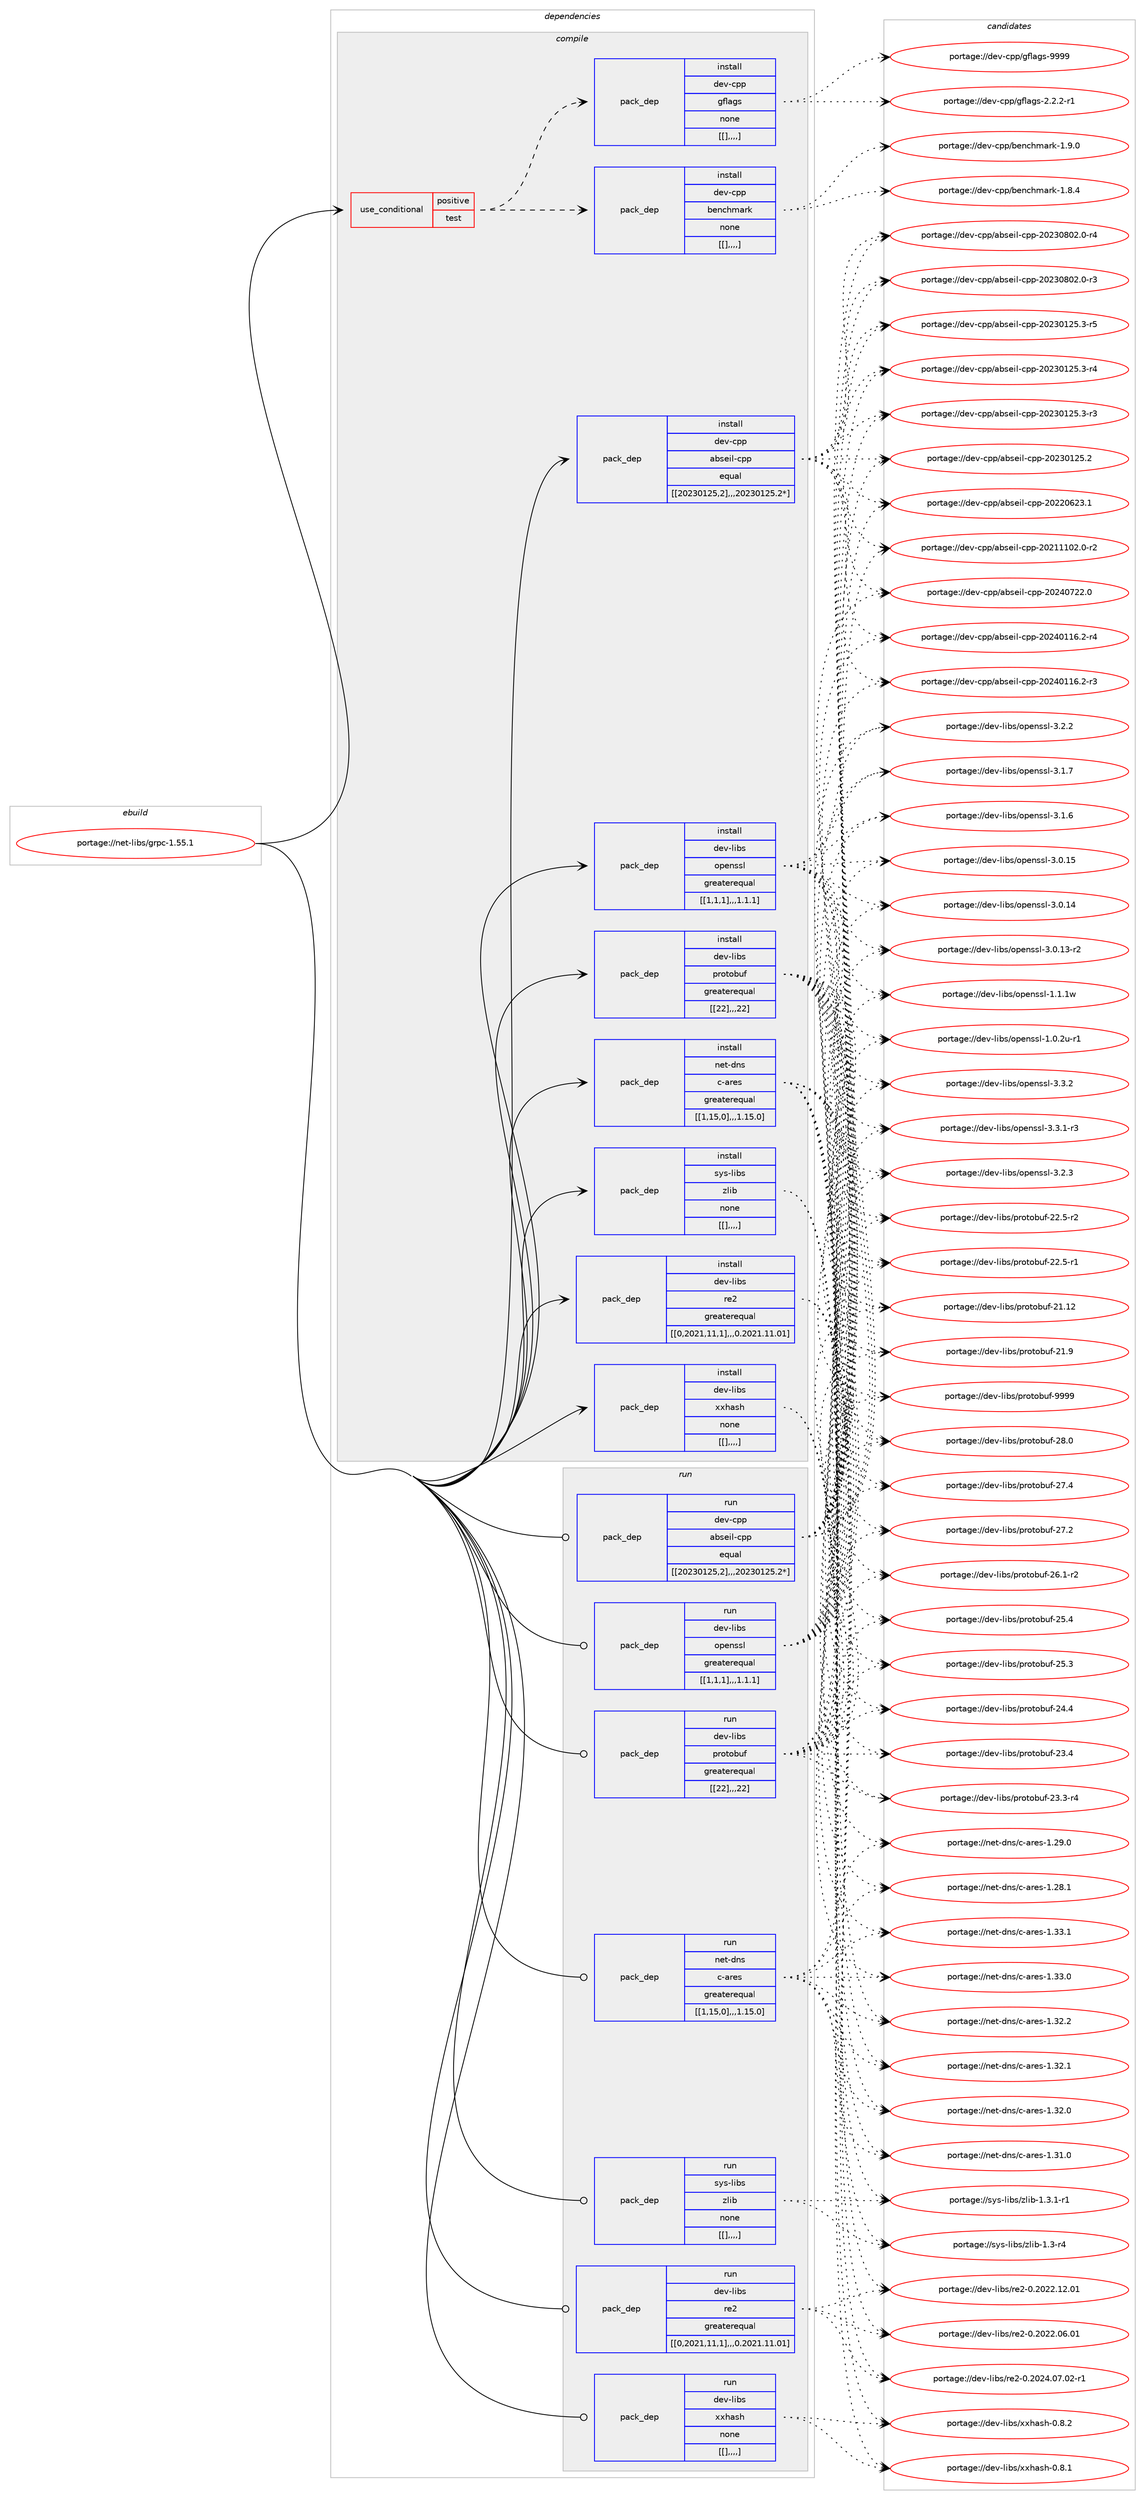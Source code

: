 digraph prolog {

# *************
# Graph options
# *************

newrank=true;
concentrate=true;
compound=true;
graph [rankdir=LR,fontname=Helvetica,fontsize=10,ranksep=1.5];#, ranksep=2.5, nodesep=0.2];
edge  [arrowhead=vee];
node  [fontname=Helvetica,fontsize=10];

# **********
# The ebuild
# **********

subgraph cluster_leftcol {
color=gray;
label=<<i>ebuild</i>>;
id [label="portage://net-libs/grpc-1.55.1", color=red, width=4, href="../net-libs/grpc-1.55.1.svg"];
}

# ****************
# The dependencies
# ****************

subgraph cluster_midcol {
color=gray;
label=<<i>dependencies</i>>;
subgraph cluster_compile {
fillcolor="#eeeeee";
style=filled;
label=<<i>compile</i>>;
subgraph cond97845 {
dependency370669 [label=<<TABLE BORDER="0" CELLBORDER="1" CELLSPACING="0" CELLPADDING="4"><TR><TD ROWSPAN="3" CELLPADDING="10">use_conditional</TD></TR><TR><TD>positive</TD></TR><TR><TD>test</TD></TR></TABLE>>, shape=none, color=red];
subgraph pack270132 {
dependency370670 [label=<<TABLE BORDER="0" CELLBORDER="1" CELLSPACING="0" CELLPADDING="4" WIDTH="220"><TR><TD ROWSPAN="6" CELLPADDING="30">pack_dep</TD></TR><TR><TD WIDTH="110">install</TD></TR><TR><TD>dev-cpp</TD></TR><TR><TD>benchmark</TD></TR><TR><TD>none</TD></TR><TR><TD>[[],,,,]</TD></TR></TABLE>>, shape=none, color=blue];
}
dependency370669:e -> dependency370670:w [weight=20,style="dashed",arrowhead="vee"];
subgraph pack270133 {
dependency370671 [label=<<TABLE BORDER="0" CELLBORDER="1" CELLSPACING="0" CELLPADDING="4" WIDTH="220"><TR><TD ROWSPAN="6" CELLPADDING="30">pack_dep</TD></TR><TR><TD WIDTH="110">install</TD></TR><TR><TD>dev-cpp</TD></TR><TR><TD>gflags</TD></TR><TR><TD>none</TD></TR><TR><TD>[[],,,,]</TD></TR></TABLE>>, shape=none, color=blue];
}
dependency370669:e -> dependency370671:w [weight=20,style="dashed",arrowhead="vee"];
}
id:e -> dependency370669:w [weight=20,style="solid",arrowhead="vee"];
subgraph pack270134 {
dependency370672 [label=<<TABLE BORDER="0" CELLBORDER="1" CELLSPACING="0" CELLPADDING="4" WIDTH="220"><TR><TD ROWSPAN="6" CELLPADDING="30">pack_dep</TD></TR><TR><TD WIDTH="110">install</TD></TR><TR><TD>dev-cpp</TD></TR><TR><TD>abseil-cpp</TD></TR><TR><TD>equal</TD></TR><TR><TD>[[20230125,2],,,20230125.2*]</TD></TR></TABLE>>, shape=none, color=blue];
}
id:e -> dependency370672:w [weight=20,style="solid",arrowhead="vee"];
subgraph pack270135 {
dependency370673 [label=<<TABLE BORDER="0" CELLBORDER="1" CELLSPACING="0" CELLPADDING="4" WIDTH="220"><TR><TD ROWSPAN="6" CELLPADDING="30">pack_dep</TD></TR><TR><TD WIDTH="110">install</TD></TR><TR><TD>dev-libs</TD></TR><TR><TD>openssl</TD></TR><TR><TD>greaterequal</TD></TR><TR><TD>[[1,1,1],,,1.1.1]</TD></TR></TABLE>>, shape=none, color=blue];
}
id:e -> dependency370673:w [weight=20,style="solid",arrowhead="vee"];
subgraph pack270136 {
dependency370674 [label=<<TABLE BORDER="0" CELLBORDER="1" CELLSPACING="0" CELLPADDING="4" WIDTH="220"><TR><TD ROWSPAN="6" CELLPADDING="30">pack_dep</TD></TR><TR><TD WIDTH="110">install</TD></TR><TR><TD>dev-libs</TD></TR><TR><TD>protobuf</TD></TR><TR><TD>greaterequal</TD></TR><TR><TD>[[22],,,22]</TD></TR></TABLE>>, shape=none, color=blue];
}
id:e -> dependency370674:w [weight=20,style="solid",arrowhead="vee"];
subgraph pack270137 {
dependency370675 [label=<<TABLE BORDER="0" CELLBORDER="1" CELLSPACING="0" CELLPADDING="4" WIDTH="220"><TR><TD ROWSPAN="6" CELLPADDING="30">pack_dep</TD></TR><TR><TD WIDTH="110">install</TD></TR><TR><TD>dev-libs</TD></TR><TR><TD>re2</TD></TR><TR><TD>greaterequal</TD></TR><TR><TD>[[0,2021,11,1],,,0.2021.11.01]</TD></TR></TABLE>>, shape=none, color=blue];
}
id:e -> dependency370675:w [weight=20,style="solid",arrowhead="vee"];
subgraph pack270138 {
dependency370676 [label=<<TABLE BORDER="0" CELLBORDER="1" CELLSPACING="0" CELLPADDING="4" WIDTH="220"><TR><TD ROWSPAN="6" CELLPADDING="30">pack_dep</TD></TR><TR><TD WIDTH="110">install</TD></TR><TR><TD>dev-libs</TD></TR><TR><TD>xxhash</TD></TR><TR><TD>none</TD></TR><TR><TD>[[],,,,]</TD></TR></TABLE>>, shape=none, color=blue];
}
id:e -> dependency370676:w [weight=20,style="solid",arrowhead="vee"];
subgraph pack270139 {
dependency370677 [label=<<TABLE BORDER="0" CELLBORDER="1" CELLSPACING="0" CELLPADDING="4" WIDTH="220"><TR><TD ROWSPAN="6" CELLPADDING="30">pack_dep</TD></TR><TR><TD WIDTH="110">install</TD></TR><TR><TD>net-dns</TD></TR><TR><TD>c-ares</TD></TR><TR><TD>greaterequal</TD></TR><TR><TD>[[1,15,0],,,1.15.0]</TD></TR></TABLE>>, shape=none, color=blue];
}
id:e -> dependency370677:w [weight=20,style="solid",arrowhead="vee"];
subgraph pack270140 {
dependency370678 [label=<<TABLE BORDER="0" CELLBORDER="1" CELLSPACING="0" CELLPADDING="4" WIDTH="220"><TR><TD ROWSPAN="6" CELLPADDING="30">pack_dep</TD></TR><TR><TD WIDTH="110">install</TD></TR><TR><TD>sys-libs</TD></TR><TR><TD>zlib</TD></TR><TR><TD>none</TD></TR><TR><TD>[[],,,,]</TD></TR></TABLE>>, shape=none, color=blue];
}
id:e -> dependency370678:w [weight=20,style="solid",arrowhead="vee"];
}
subgraph cluster_compileandrun {
fillcolor="#eeeeee";
style=filled;
label=<<i>compile and run</i>>;
}
subgraph cluster_run {
fillcolor="#eeeeee";
style=filled;
label=<<i>run</i>>;
subgraph pack270141 {
dependency370679 [label=<<TABLE BORDER="0" CELLBORDER="1" CELLSPACING="0" CELLPADDING="4" WIDTH="220"><TR><TD ROWSPAN="6" CELLPADDING="30">pack_dep</TD></TR><TR><TD WIDTH="110">run</TD></TR><TR><TD>dev-cpp</TD></TR><TR><TD>abseil-cpp</TD></TR><TR><TD>equal</TD></TR><TR><TD>[[20230125,2],,,20230125.2*]</TD></TR></TABLE>>, shape=none, color=blue];
}
id:e -> dependency370679:w [weight=20,style="solid",arrowhead="odot"];
subgraph pack270142 {
dependency370680 [label=<<TABLE BORDER="0" CELLBORDER="1" CELLSPACING="0" CELLPADDING="4" WIDTH="220"><TR><TD ROWSPAN="6" CELLPADDING="30">pack_dep</TD></TR><TR><TD WIDTH="110">run</TD></TR><TR><TD>dev-libs</TD></TR><TR><TD>openssl</TD></TR><TR><TD>greaterequal</TD></TR><TR><TD>[[1,1,1],,,1.1.1]</TD></TR></TABLE>>, shape=none, color=blue];
}
id:e -> dependency370680:w [weight=20,style="solid",arrowhead="odot"];
subgraph pack270143 {
dependency370681 [label=<<TABLE BORDER="0" CELLBORDER="1" CELLSPACING="0" CELLPADDING="4" WIDTH="220"><TR><TD ROWSPAN="6" CELLPADDING="30">pack_dep</TD></TR><TR><TD WIDTH="110">run</TD></TR><TR><TD>dev-libs</TD></TR><TR><TD>protobuf</TD></TR><TR><TD>greaterequal</TD></TR><TR><TD>[[22],,,22]</TD></TR></TABLE>>, shape=none, color=blue];
}
id:e -> dependency370681:w [weight=20,style="solid",arrowhead="odot"];
subgraph pack270144 {
dependency370682 [label=<<TABLE BORDER="0" CELLBORDER="1" CELLSPACING="0" CELLPADDING="4" WIDTH="220"><TR><TD ROWSPAN="6" CELLPADDING="30">pack_dep</TD></TR><TR><TD WIDTH="110">run</TD></TR><TR><TD>dev-libs</TD></TR><TR><TD>re2</TD></TR><TR><TD>greaterequal</TD></TR><TR><TD>[[0,2021,11,1],,,0.2021.11.01]</TD></TR></TABLE>>, shape=none, color=blue];
}
id:e -> dependency370682:w [weight=20,style="solid",arrowhead="odot"];
subgraph pack270145 {
dependency370683 [label=<<TABLE BORDER="0" CELLBORDER="1" CELLSPACING="0" CELLPADDING="4" WIDTH="220"><TR><TD ROWSPAN="6" CELLPADDING="30">pack_dep</TD></TR><TR><TD WIDTH="110">run</TD></TR><TR><TD>dev-libs</TD></TR><TR><TD>xxhash</TD></TR><TR><TD>none</TD></TR><TR><TD>[[],,,,]</TD></TR></TABLE>>, shape=none, color=blue];
}
id:e -> dependency370683:w [weight=20,style="solid",arrowhead="odot"];
subgraph pack270146 {
dependency370684 [label=<<TABLE BORDER="0" CELLBORDER="1" CELLSPACING="0" CELLPADDING="4" WIDTH="220"><TR><TD ROWSPAN="6" CELLPADDING="30">pack_dep</TD></TR><TR><TD WIDTH="110">run</TD></TR><TR><TD>net-dns</TD></TR><TR><TD>c-ares</TD></TR><TR><TD>greaterequal</TD></TR><TR><TD>[[1,15,0],,,1.15.0]</TD></TR></TABLE>>, shape=none, color=blue];
}
id:e -> dependency370684:w [weight=20,style="solid",arrowhead="odot"];
subgraph pack270147 {
dependency370685 [label=<<TABLE BORDER="0" CELLBORDER="1" CELLSPACING="0" CELLPADDING="4" WIDTH="220"><TR><TD ROWSPAN="6" CELLPADDING="30">pack_dep</TD></TR><TR><TD WIDTH="110">run</TD></TR><TR><TD>sys-libs</TD></TR><TR><TD>zlib</TD></TR><TR><TD>none</TD></TR><TR><TD>[[],,,,]</TD></TR></TABLE>>, shape=none, color=blue];
}
id:e -> dependency370685:w [weight=20,style="solid",arrowhead="odot"];
}
}

# **************
# The candidates
# **************

subgraph cluster_choices {
rank=same;
color=gray;
label=<<i>candidates</i>>;

subgraph choice270132 {
color=black;
nodesep=1;
choice100101118459911211247981011109910410997114107454946574648 [label="portage://dev-cpp/benchmark-1.9.0", color=red, width=4,href="../dev-cpp/benchmark-1.9.0.svg"];
choice100101118459911211247981011109910410997114107454946564652 [label="portage://dev-cpp/benchmark-1.8.4", color=red, width=4,href="../dev-cpp/benchmark-1.8.4.svg"];
dependency370670:e -> choice100101118459911211247981011109910410997114107454946574648:w [style=dotted,weight="100"];
dependency370670:e -> choice100101118459911211247981011109910410997114107454946564652:w [style=dotted,weight="100"];
}
subgraph choice270133 {
color=black;
nodesep=1;
choice100101118459911211247103102108971031154557575757 [label="portage://dev-cpp/gflags-9999", color=red, width=4,href="../dev-cpp/gflags-9999.svg"];
choice100101118459911211247103102108971031154550465046504511449 [label="portage://dev-cpp/gflags-2.2.2-r1", color=red, width=4,href="../dev-cpp/gflags-2.2.2-r1.svg"];
dependency370671:e -> choice100101118459911211247103102108971031154557575757:w [style=dotted,weight="100"];
dependency370671:e -> choice100101118459911211247103102108971031154550465046504511449:w [style=dotted,weight="100"];
}
subgraph choice270134 {
color=black;
nodesep=1;
choice100101118459911211247979811510110510845991121124550485052485550504648 [label="portage://dev-cpp/abseil-cpp-20240722.0", color=red, width=4,href="../dev-cpp/abseil-cpp-20240722.0.svg"];
choice1001011184599112112479798115101105108459911211245504850524849495446504511452 [label="portage://dev-cpp/abseil-cpp-20240116.2-r4", color=red, width=4,href="../dev-cpp/abseil-cpp-20240116.2-r4.svg"];
choice1001011184599112112479798115101105108459911211245504850524849495446504511451 [label="portage://dev-cpp/abseil-cpp-20240116.2-r3", color=red, width=4,href="../dev-cpp/abseil-cpp-20240116.2-r3.svg"];
choice1001011184599112112479798115101105108459911211245504850514856485046484511452 [label="portage://dev-cpp/abseil-cpp-20230802.0-r4", color=red, width=4,href="../dev-cpp/abseil-cpp-20230802.0-r4.svg"];
choice1001011184599112112479798115101105108459911211245504850514856485046484511451 [label="portage://dev-cpp/abseil-cpp-20230802.0-r3", color=red, width=4,href="../dev-cpp/abseil-cpp-20230802.0-r3.svg"];
choice1001011184599112112479798115101105108459911211245504850514849505346514511453 [label="portage://dev-cpp/abseil-cpp-20230125.3-r5", color=red, width=4,href="../dev-cpp/abseil-cpp-20230125.3-r5.svg"];
choice1001011184599112112479798115101105108459911211245504850514849505346514511452 [label="portage://dev-cpp/abseil-cpp-20230125.3-r4", color=red, width=4,href="../dev-cpp/abseil-cpp-20230125.3-r4.svg"];
choice1001011184599112112479798115101105108459911211245504850514849505346514511451 [label="portage://dev-cpp/abseil-cpp-20230125.3-r3", color=red, width=4,href="../dev-cpp/abseil-cpp-20230125.3-r3.svg"];
choice100101118459911211247979811510110510845991121124550485051484950534650 [label="portage://dev-cpp/abseil-cpp-20230125.2", color=red, width=4,href="../dev-cpp/abseil-cpp-20230125.2.svg"];
choice100101118459911211247979811510110510845991121124550485050485450514649 [label="portage://dev-cpp/abseil-cpp-20220623.1", color=red, width=4,href="../dev-cpp/abseil-cpp-20220623.1.svg"];
choice1001011184599112112479798115101105108459911211245504850494949485046484511450 [label="portage://dev-cpp/abseil-cpp-20211102.0-r2", color=red, width=4,href="../dev-cpp/abseil-cpp-20211102.0-r2.svg"];
dependency370672:e -> choice100101118459911211247979811510110510845991121124550485052485550504648:w [style=dotted,weight="100"];
dependency370672:e -> choice1001011184599112112479798115101105108459911211245504850524849495446504511452:w [style=dotted,weight="100"];
dependency370672:e -> choice1001011184599112112479798115101105108459911211245504850524849495446504511451:w [style=dotted,weight="100"];
dependency370672:e -> choice1001011184599112112479798115101105108459911211245504850514856485046484511452:w [style=dotted,weight="100"];
dependency370672:e -> choice1001011184599112112479798115101105108459911211245504850514856485046484511451:w [style=dotted,weight="100"];
dependency370672:e -> choice1001011184599112112479798115101105108459911211245504850514849505346514511453:w [style=dotted,weight="100"];
dependency370672:e -> choice1001011184599112112479798115101105108459911211245504850514849505346514511452:w [style=dotted,weight="100"];
dependency370672:e -> choice1001011184599112112479798115101105108459911211245504850514849505346514511451:w [style=dotted,weight="100"];
dependency370672:e -> choice100101118459911211247979811510110510845991121124550485051484950534650:w [style=dotted,weight="100"];
dependency370672:e -> choice100101118459911211247979811510110510845991121124550485050485450514649:w [style=dotted,weight="100"];
dependency370672:e -> choice1001011184599112112479798115101105108459911211245504850494949485046484511450:w [style=dotted,weight="100"];
}
subgraph choice270135 {
color=black;
nodesep=1;
choice100101118451081059811547111112101110115115108455146514650 [label="portage://dev-libs/openssl-3.3.2", color=red, width=4,href="../dev-libs/openssl-3.3.2.svg"];
choice1001011184510810598115471111121011101151151084551465146494511451 [label="portage://dev-libs/openssl-3.3.1-r3", color=red, width=4,href="../dev-libs/openssl-3.3.1-r3.svg"];
choice100101118451081059811547111112101110115115108455146504651 [label="portage://dev-libs/openssl-3.2.3", color=red, width=4,href="../dev-libs/openssl-3.2.3.svg"];
choice100101118451081059811547111112101110115115108455146504650 [label="portage://dev-libs/openssl-3.2.2", color=red, width=4,href="../dev-libs/openssl-3.2.2.svg"];
choice100101118451081059811547111112101110115115108455146494655 [label="portage://dev-libs/openssl-3.1.7", color=red, width=4,href="../dev-libs/openssl-3.1.7.svg"];
choice100101118451081059811547111112101110115115108455146494654 [label="portage://dev-libs/openssl-3.1.6", color=red, width=4,href="../dev-libs/openssl-3.1.6.svg"];
choice10010111845108105981154711111210111011511510845514648464953 [label="portage://dev-libs/openssl-3.0.15", color=red, width=4,href="../dev-libs/openssl-3.0.15.svg"];
choice10010111845108105981154711111210111011511510845514648464952 [label="portage://dev-libs/openssl-3.0.14", color=red, width=4,href="../dev-libs/openssl-3.0.14.svg"];
choice100101118451081059811547111112101110115115108455146484649514511450 [label="portage://dev-libs/openssl-3.0.13-r2", color=red, width=4,href="../dev-libs/openssl-3.0.13-r2.svg"];
choice100101118451081059811547111112101110115115108454946494649119 [label="portage://dev-libs/openssl-1.1.1w", color=red, width=4,href="../dev-libs/openssl-1.1.1w.svg"];
choice1001011184510810598115471111121011101151151084549464846501174511449 [label="portage://dev-libs/openssl-1.0.2u-r1", color=red, width=4,href="../dev-libs/openssl-1.0.2u-r1.svg"];
dependency370673:e -> choice100101118451081059811547111112101110115115108455146514650:w [style=dotted,weight="100"];
dependency370673:e -> choice1001011184510810598115471111121011101151151084551465146494511451:w [style=dotted,weight="100"];
dependency370673:e -> choice100101118451081059811547111112101110115115108455146504651:w [style=dotted,weight="100"];
dependency370673:e -> choice100101118451081059811547111112101110115115108455146504650:w [style=dotted,weight="100"];
dependency370673:e -> choice100101118451081059811547111112101110115115108455146494655:w [style=dotted,weight="100"];
dependency370673:e -> choice100101118451081059811547111112101110115115108455146494654:w [style=dotted,weight="100"];
dependency370673:e -> choice10010111845108105981154711111210111011511510845514648464953:w [style=dotted,weight="100"];
dependency370673:e -> choice10010111845108105981154711111210111011511510845514648464952:w [style=dotted,weight="100"];
dependency370673:e -> choice100101118451081059811547111112101110115115108455146484649514511450:w [style=dotted,weight="100"];
dependency370673:e -> choice100101118451081059811547111112101110115115108454946494649119:w [style=dotted,weight="100"];
dependency370673:e -> choice1001011184510810598115471111121011101151151084549464846501174511449:w [style=dotted,weight="100"];
}
subgraph choice270136 {
color=black;
nodesep=1;
choice100101118451081059811547112114111116111981171024557575757 [label="portage://dev-libs/protobuf-9999", color=red, width=4,href="../dev-libs/protobuf-9999.svg"];
choice100101118451081059811547112114111116111981171024550564648 [label="portage://dev-libs/protobuf-28.0", color=red, width=4,href="../dev-libs/protobuf-28.0.svg"];
choice100101118451081059811547112114111116111981171024550554652 [label="portage://dev-libs/protobuf-27.4", color=red, width=4,href="../dev-libs/protobuf-27.4.svg"];
choice100101118451081059811547112114111116111981171024550554650 [label="portage://dev-libs/protobuf-27.2", color=red, width=4,href="../dev-libs/protobuf-27.2.svg"];
choice1001011184510810598115471121141111161119811710245505446494511450 [label="portage://dev-libs/protobuf-26.1-r2", color=red, width=4,href="../dev-libs/protobuf-26.1-r2.svg"];
choice100101118451081059811547112114111116111981171024550534652 [label="portage://dev-libs/protobuf-25.4", color=red, width=4,href="../dev-libs/protobuf-25.4.svg"];
choice100101118451081059811547112114111116111981171024550534651 [label="portage://dev-libs/protobuf-25.3", color=red, width=4,href="../dev-libs/protobuf-25.3.svg"];
choice100101118451081059811547112114111116111981171024550524652 [label="portage://dev-libs/protobuf-24.4", color=red, width=4,href="../dev-libs/protobuf-24.4.svg"];
choice100101118451081059811547112114111116111981171024550514652 [label="portage://dev-libs/protobuf-23.4", color=red, width=4,href="../dev-libs/protobuf-23.4.svg"];
choice1001011184510810598115471121141111161119811710245505146514511452 [label="portage://dev-libs/protobuf-23.3-r4", color=red, width=4,href="../dev-libs/protobuf-23.3-r4.svg"];
choice1001011184510810598115471121141111161119811710245505046534511450 [label="portage://dev-libs/protobuf-22.5-r2", color=red, width=4,href="../dev-libs/protobuf-22.5-r2.svg"];
choice1001011184510810598115471121141111161119811710245505046534511449 [label="portage://dev-libs/protobuf-22.5-r1", color=red, width=4,href="../dev-libs/protobuf-22.5-r1.svg"];
choice10010111845108105981154711211411111611198117102455049464950 [label="portage://dev-libs/protobuf-21.12", color=red, width=4,href="../dev-libs/protobuf-21.12.svg"];
choice100101118451081059811547112114111116111981171024550494657 [label="portage://dev-libs/protobuf-21.9", color=red, width=4,href="../dev-libs/protobuf-21.9.svg"];
dependency370674:e -> choice100101118451081059811547112114111116111981171024557575757:w [style=dotted,weight="100"];
dependency370674:e -> choice100101118451081059811547112114111116111981171024550564648:w [style=dotted,weight="100"];
dependency370674:e -> choice100101118451081059811547112114111116111981171024550554652:w [style=dotted,weight="100"];
dependency370674:e -> choice100101118451081059811547112114111116111981171024550554650:w [style=dotted,weight="100"];
dependency370674:e -> choice1001011184510810598115471121141111161119811710245505446494511450:w [style=dotted,weight="100"];
dependency370674:e -> choice100101118451081059811547112114111116111981171024550534652:w [style=dotted,weight="100"];
dependency370674:e -> choice100101118451081059811547112114111116111981171024550534651:w [style=dotted,weight="100"];
dependency370674:e -> choice100101118451081059811547112114111116111981171024550524652:w [style=dotted,weight="100"];
dependency370674:e -> choice100101118451081059811547112114111116111981171024550514652:w [style=dotted,weight="100"];
dependency370674:e -> choice1001011184510810598115471121141111161119811710245505146514511452:w [style=dotted,weight="100"];
dependency370674:e -> choice1001011184510810598115471121141111161119811710245505046534511450:w [style=dotted,weight="100"];
dependency370674:e -> choice1001011184510810598115471121141111161119811710245505046534511449:w [style=dotted,weight="100"];
dependency370674:e -> choice10010111845108105981154711211411111611198117102455049464950:w [style=dotted,weight="100"];
dependency370674:e -> choice100101118451081059811547112114111116111981171024550494657:w [style=dotted,weight="100"];
}
subgraph choice270137 {
color=black;
nodesep=1;
choice10010111845108105981154711410150454846504850524648554648504511449 [label="portage://dev-libs/re2-0.2024.07.02-r1", color=red, width=4,href="../dev-libs/re2-0.2024.07.02-r1.svg"];
choice1001011184510810598115471141015045484650485050464950464849 [label="portage://dev-libs/re2-0.2022.12.01", color=red, width=4,href="../dev-libs/re2-0.2022.12.01.svg"];
choice1001011184510810598115471141015045484650485050464854464849 [label="portage://dev-libs/re2-0.2022.06.01", color=red, width=4,href="../dev-libs/re2-0.2022.06.01.svg"];
dependency370675:e -> choice10010111845108105981154711410150454846504850524648554648504511449:w [style=dotted,weight="100"];
dependency370675:e -> choice1001011184510810598115471141015045484650485050464950464849:w [style=dotted,weight="100"];
dependency370675:e -> choice1001011184510810598115471141015045484650485050464854464849:w [style=dotted,weight="100"];
}
subgraph choice270138 {
color=black;
nodesep=1;
choice10010111845108105981154712012010497115104454846564650 [label="portage://dev-libs/xxhash-0.8.2", color=red, width=4,href="../dev-libs/xxhash-0.8.2.svg"];
choice10010111845108105981154712012010497115104454846564649 [label="portage://dev-libs/xxhash-0.8.1", color=red, width=4,href="../dev-libs/xxhash-0.8.1.svg"];
dependency370676:e -> choice10010111845108105981154712012010497115104454846564650:w [style=dotted,weight="100"];
dependency370676:e -> choice10010111845108105981154712012010497115104454846564649:w [style=dotted,weight="100"];
}
subgraph choice270139 {
color=black;
nodesep=1;
choice110101116451001101154799459711410111545494651514649 [label="portage://net-dns/c-ares-1.33.1", color=red, width=4,href="../net-dns/c-ares-1.33.1.svg"];
choice110101116451001101154799459711410111545494651514648 [label="portage://net-dns/c-ares-1.33.0", color=red, width=4,href="../net-dns/c-ares-1.33.0.svg"];
choice110101116451001101154799459711410111545494651504650 [label="portage://net-dns/c-ares-1.32.2", color=red, width=4,href="../net-dns/c-ares-1.32.2.svg"];
choice110101116451001101154799459711410111545494651504649 [label="portage://net-dns/c-ares-1.32.1", color=red, width=4,href="../net-dns/c-ares-1.32.1.svg"];
choice110101116451001101154799459711410111545494651504648 [label="portage://net-dns/c-ares-1.32.0", color=red, width=4,href="../net-dns/c-ares-1.32.0.svg"];
choice110101116451001101154799459711410111545494651494648 [label="portage://net-dns/c-ares-1.31.0", color=red, width=4,href="../net-dns/c-ares-1.31.0.svg"];
choice110101116451001101154799459711410111545494650574648 [label="portage://net-dns/c-ares-1.29.0", color=red, width=4,href="../net-dns/c-ares-1.29.0.svg"];
choice110101116451001101154799459711410111545494650564649 [label="portage://net-dns/c-ares-1.28.1", color=red, width=4,href="../net-dns/c-ares-1.28.1.svg"];
dependency370677:e -> choice110101116451001101154799459711410111545494651514649:w [style=dotted,weight="100"];
dependency370677:e -> choice110101116451001101154799459711410111545494651514648:w [style=dotted,weight="100"];
dependency370677:e -> choice110101116451001101154799459711410111545494651504650:w [style=dotted,weight="100"];
dependency370677:e -> choice110101116451001101154799459711410111545494651504649:w [style=dotted,weight="100"];
dependency370677:e -> choice110101116451001101154799459711410111545494651504648:w [style=dotted,weight="100"];
dependency370677:e -> choice110101116451001101154799459711410111545494651494648:w [style=dotted,weight="100"];
dependency370677:e -> choice110101116451001101154799459711410111545494650574648:w [style=dotted,weight="100"];
dependency370677:e -> choice110101116451001101154799459711410111545494650564649:w [style=dotted,weight="100"];
}
subgraph choice270140 {
color=black;
nodesep=1;
choice115121115451081059811547122108105984549465146494511449 [label="portage://sys-libs/zlib-1.3.1-r1", color=red, width=4,href="../sys-libs/zlib-1.3.1-r1.svg"];
choice11512111545108105981154712210810598454946514511452 [label="portage://sys-libs/zlib-1.3-r4", color=red, width=4,href="../sys-libs/zlib-1.3-r4.svg"];
dependency370678:e -> choice115121115451081059811547122108105984549465146494511449:w [style=dotted,weight="100"];
dependency370678:e -> choice11512111545108105981154712210810598454946514511452:w [style=dotted,weight="100"];
}
subgraph choice270141 {
color=black;
nodesep=1;
choice100101118459911211247979811510110510845991121124550485052485550504648 [label="portage://dev-cpp/abseil-cpp-20240722.0", color=red, width=4,href="../dev-cpp/abseil-cpp-20240722.0.svg"];
choice1001011184599112112479798115101105108459911211245504850524849495446504511452 [label="portage://dev-cpp/abseil-cpp-20240116.2-r4", color=red, width=4,href="../dev-cpp/abseil-cpp-20240116.2-r4.svg"];
choice1001011184599112112479798115101105108459911211245504850524849495446504511451 [label="portage://dev-cpp/abseil-cpp-20240116.2-r3", color=red, width=4,href="../dev-cpp/abseil-cpp-20240116.2-r3.svg"];
choice1001011184599112112479798115101105108459911211245504850514856485046484511452 [label="portage://dev-cpp/abseil-cpp-20230802.0-r4", color=red, width=4,href="../dev-cpp/abseil-cpp-20230802.0-r4.svg"];
choice1001011184599112112479798115101105108459911211245504850514856485046484511451 [label="portage://dev-cpp/abseil-cpp-20230802.0-r3", color=red, width=4,href="../dev-cpp/abseil-cpp-20230802.0-r3.svg"];
choice1001011184599112112479798115101105108459911211245504850514849505346514511453 [label="portage://dev-cpp/abseil-cpp-20230125.3-r5", color=red, width=4,href="../dev-cpp/abseil-cpp-20230125.3-r5.svg"];
choice1001011184599112112479798115101105108459911211245504850514849505346514511452 [label="portage://dev-cpp/abseil-cpp-20230125.3-r4", color=red, width=4,href="../dev-cpp/abseil-cpp-20230125.3-r4.svg"];
choice1001011184599112112479798115101105108459911211245504850514849505346514511451 [label="portage://dev-cpp/abseil-cpp-20230125.3-r3", color=red, width=4,href="../dev-cpp/abseil-cpp-20230125.3-r3.svg"];
choice100101118459911211247979811510110510845991121124550485051484950534650 [label="portage://dev-cpp/abseil-cpp-20230125.2", color=red, width=4,href="../dev-cpp/abseil-cpp-20230125.2.svg"];
choice100101118459911211247979811510110510845991121124550485050485450514649 [label="portage://dev-cpp/abseil-cpp-20220623.1", color=red, width=4,href="../dev-cpp/abseil-cpp-20220623.1.svg"];
choice1001011184599112112479798115101105108459911211245504850494949485046484511450 [label="portage://dev-cpp/abseil-cpp-20211102.0-r2", color=red, width=4,href="../dev-cpp/abseil-cpp-20211102.0-r2.svg"];
dependency370679:e -> choice100101118459911211247979811510110510845991121124550485052485550504648:w [style=dotted,weight="100"];
dependency370679:e -> choice1001011184599112112479798115101105108459911211245504850524849495446504511452:w [style=dotted,weight="100"];
dependency370679:e -> choice1001011184599112112479798115101105108459911211245504850524849495446504511451:w [style=dotted,weight="100"];
dependency370679:e -> choice1001011184599112112479798115101105108459911211245504850514856485046484511452:w [style=dotted,weight="100"];
dependency370679:e -> choice1001011184599112112479798115101105108459911211245504850514856485046484511451:w [style=dotted,weight="100"];
dependency370679:e -> choice1001011184599112112479798115101105108459911211245504850514849505346514511453:w [style=dotted,weight="100"];
dependency370679:e -> choice1001011184599112112479798115101105108459911211245504850514849505346514511452:w [style=dotted,weight="100"];
dependency370679:e -> choice1001011184599112112479798115101105108459911211245504850514849505346514511451:w [style=dotted,weight="100"];
dependency370679:e -> choice100101118459911211247979811510110510845991121124550485051484950534650:w [style=dotted,weight="100"];
dependency370679:e -> choice100101118459911211247979811510110510845991121124550485050485450514649:w [style=dotted,weight="100"];
dependency370679:e -> choice1001011184599112112479798115101105108459911211245504850494949485046484511450:w [style=dotted,weight="100"];
}
subgraph choice270142 {
color=black;
nodesep=1;
choice100101118451081059811547111112101110115115108455146514650 [label="portage://dev-libs/openssl-3.3.2", color=red, width=4,href="../dev-libs/openssl-3.3.2.svg"];
choice1001011184510810598115471111121011101151151084551465146494511451 [label="portage://dev-libs/openssl-3.3.1-r3", color=red, width=4,href="../dev-libs/openssl-3.3.1-r3.svg"];
choice100101118451081059811547111112101110115115108455146504651 [label="portage://dev-libs/openssl-3.2.3", color=red, width=4,href="../dev-libs/openssl-3.2.3.svg"];
choice100101118451081059811547111112101110115115108455146504650 [label="portage://dev-libs/openssl-3.2.2", color=red, width=4,href="../dev-libs/openssl-3.2.2.svg"];
choice100101118451081059811547111112101110115115108455146494655 [label="portage://dev-libs/openssl-3.1.7", color=red, width=4,href="../dev-libs/openssl-3.1.7.svg"];
choice100101118451081059811547111112101110115115108455146494654 [label="portage://dev-libs/openssl-3.1.6", color=red, width=4,href="../dev-libs/openssl-3.1.6.svg"];
choice10010111845108105981154711111210111011511510845514648464953 [label="portage://dev-libs/openssl-3.0.15", color=red, width=4,href="../dev-libs/openssl-3.0.15.svg"];
choice10010111845108105981154711111210111011511510845514648464952 [label="portage://dev-libs/openssl-3.0.14", color=red, width=4,href="../dev-libs/openssl-3.0.14.svg"];
choice100101118451081059811547111112101110115115108455146484649514511450 [label="portage://dev-libs/openssl-3.0.13-r2", color=red, width=4,href="../dev-libs/openssl-3.0.13-r2.svg"];
choice100101118451081059811547111112101110115115108454946494649119 [label="portage://dev-libs/openssl-1.1.1w", color=red, width=4,href="../dev-libs/openssl-1.1.1w.svg"];
choice1001011184510810598115471111121011101151151084549464846501174511449 [label="portage://dev-libs/openssl-1.0.2u-r1", color=red, width=4,href="../dev-libs/openssl-1.0.2u-r1.svg"];
dependency370680:e -> choice100101118451081059811547111112101110115115108455146514650:w [style=dotted,weight="100"];
dependency370680:e -> choice1001011184510810598115471111121011101151151084551465146494511451:w [style=dotted,weight="100"];
dependency370680:e -> choice100101118451081059811547111112101110115115108455146504651:w [style=dotted,weight="100"];
dependency370680:e -> choice100101118451081059811547111112101110115115108455146504650:w [style=dotted,weight="100"];
dependency370680:e -> choice100101118451081059811547111112101110115115108455146494655:w [style=dotted,weight="100"];
dependency370680:e -> choice100101118451081059811547111112101110115115108455146494654:w [style=dotted,weight="100"];
dependency370680:e -> choice10010111845108105981154711111210111011511510845514648464953:w [style=dotted,weight="100"];
dependency370680:e -> choice10010111845108105981154711111210111011511510845514648464952:w [style=dotted,weight="100"];
dependency370680:e -> choice100101118451081059811547111112101110115115108455146484649514511450:w [style=dotted,weight="100"];
dependency370680:e -> choice100101118451081059811547111112101110115115108454946494649119:w [style=dotted,weight="100"];
dependency370680:e -> choice1001011184510810598115471111121011101151151084549464846501174511449:w [style=dotted,weight="100"];
}
subgraph choice270143 {
color=black;
nodesep=1;
choice100101118451081059811547112114111116111981171024557575757 [label="portage://dev-libs/protobuf-9999", color=red, width=4,href="../dev-libs/protobuf-9999.svg"];
choice100101118451081059811547112114111116111981171024550564648 [label="portage://dev-libs/protobuf-28.0", color=red, width=4,href="../dev-libs/protobuf-28.0.svg"];
choice100101118451081059811547112114111116111981171024550554652 [label="portage://dev-libs/protobuf-27.4", color=red, width=4,href="../dev-libs/protobuf-27.4.svg"];
choice100101118451081059811547112114111116111981171024550554650 [label="portage://dev-libs/protobuf-27.2", color=red, width=4,href="../dev-libs/protobuf-27.2.svg"];
choice1001011184510810598115471121141111161119811710245505446494511450 [label="portage://dev-libs/protobuf-26.1-r2", color=red, width=4,href="../dev-libs/protobuf-26.1-r2.svg"];
choice100101118451081059811547112114111116111981171024550534652 [label="portage://dev-libs/protobuf-25.4", color=red, width=4,href="../dev-libs/protobuf-25.4.svg"];
choice100101118451081059811547112114111116111981171024550534651 [label="portage://dev-libs/protobuf-25.3", color=red, width=4,href="../dev-libs/protobuf-25.3.svg"];
choice100101118451081059811547112114111116111981171024550524652 [label="portage://dev-libs/protobuf-24.4", color=red, width=4,href="../dev-libs/protobuf-24.4.svg"];
choice100101118451081059811547112114111116111981171024550514652 [label="portage://dev-libs/protobuf-23.4", color=red, width=4,href="../dev-libs/protobuf-23.4.svg"];
choice1001011184510810598115471121141111161119811710245505146514511452 [label="portage://dev-libs/protobuf-23.3-r4", color=red, width=4,href="../dev-libs/protobuf-23.3-r4.svg"];
choice1001011184510810598115471121141111161119811710245505046534511450 [label="portage://dev-libs/protobuf-22.5-r2", color=red, width=4,href="../dev-libs/protobuf-22.5-r2.svg"];
choice1001011184510810598115471121141111161119811710245505046534511449 [label="portage://dev-libs/protobuf-22.5-r1", color=red, width=4,href="../dev-libs/protobuf-22.5-r1.svg"];
choice10010111845108105981154711211411111611198117102455049464950 [label="portage://dev-libs/protobuf-21.12", color=red, width=4,href="../dev-libs/protobuf-21.12.svg"];
choice100101118451081059811547112114111116111981171024550494657 [label="portage://dev-libs/protobuf-21.9", color=red, width=4,href="../dev-libs/protobuf-21.9.svg"];
dependency370681:e -> choice100101118451081059811547112114111116111981171024557575757:w [style=dotted,weight="100"];
dependency370681:e -> choice100101118451081059811547112114111116111981171024550564648:w [style=dotted,weight="100"];
dependency370681:e -> choice100101118451081059811547112114111116111981171024550554652:w [style=dotted,weight="100"];
dependency370681:e -> choice100101118451081059811547112114111116111981171024550554650:w [style=dotted,weight="100"];
dependency370681:e -> choice1001011184510810598115471121141111161119811710245505446494511450:w [style=dotted,weight="100"];
dependency370681:e -> choice100101118451081059811547112114111116111981171024550534652:w [style=dotted,weight="100"];
dependency370681:e -> choice100101118451081059811547112114111116111981171024550534651:w [style=dotted,weight="100"];
dependency370681:e -> choice100101118451081059811547112114111116111981171024550524652:w [style=dotted,weight="100"];
dependency370681:e -> choice100101118451081059811547112114111116111981171024550514652:w [style=dotted,weight="100"];
dependency370681:e -> choice1001011184510810598115471121141111161119811710245505146514511452:w [style=dotted,weight="100"];
dependency370681:e -> choice1001011184510810598115471121141111161119811710245505046534511450:w [style=dotted,weight="100"];
dependency370681:e -> choice1001011184510810598115471121141111161119811710245505046534511449:w [style=dotted,weight="100"];
dependency370681:e -> choice10010111845108105981154711211411111611198117102455049464950:w [style=dotted,weight="100"];
dependency370681:e -> choice100101118451081059811547112114111116111981171024550494657:w [style=dotted,weight="100"];
}
subgraph choice270144 {
color=black;
nodesep=1;
choice10010111845108105981154711410150454846504850524648554648504511449 [label="portage://dev-libs/re2-0.2024.07.02-r1", color=red, width=4,href="../dev-libs/re2-0.2024.07.02-r1.svg"];
choice1001011184510810598115471141015045484650485050464950464849 [label="portage://dev-libs/re2-0.2022.12.01", color=red, width=4,href="../dev-libs/re2-0.2022.12.01.svg"];
choice1001011184510810598115471141015045484650485050464854464849 [label="portage://dev-libs/re2-0.2022.06.01", color=red, width=4,href="../dev-libs/re2-0.2022.06.01.svg"];
dependency370682:e -> choice10010111845108105981154711410150454846504850524648554648504511449:w [style=dotted,weight="100"];
dependency370682:e -> choice1001011184510810598115471141015045484650485050464950464849:w [style=dotted,weight="100"];
dependency370682:e -> choice1001011184510810598115471141015045484650485050464854464849:w [style=dotted,weight="100"];
}
subgraph choice270145 {
color=black;
nodesep=1;
choice10010111845108105981154712012010497115104454846564650 [label="portage://dev-libs/xxhash-0.8.2", color=red, width=4,href="../dev-libs/xxhash-0.8.2.svg"];
choice10010111845108105981154712012010497115104454846564649 [label="portage://dev-libs/xxhash-0.8.1", color=red, width=4,href="../dev-libs/xxhash-0.8.1.svg"];
dependency370683:e -> choice10010111845108105981154712012010497115104454846564650:w [style=dotted,weight="100"];
dependency370683:e -> choice10010111845108105981154712012010497115104454846564649:w [style=dotted,weight="100"];
}
subgraph choice270146 {
color=black;
nodesep=1;
choice110101116451001101154799459711410111545494651514649 [label="portage://net-dns/c-ares-1.33.1", color=red, width=4,href="../net-dns/c-ares-1.33.1.svg"];
choice110101116451001101154799459711410111545494651514648 [label="portage://net-dns/c-ares-1.33.0", color=red, width=4,href="../net-dns/c-ares-1.33.0.svg"];
choice110101116451001101154799459711410111545494651504650 [label="portage://net-dns/c-ares-1.32.2", color=red, width=4,href="../net-dns/c-ares-1.32.2.svg"];
choice110101116451001101154799459711410111545494651504649 [label="portage://net-dns/c-ares-1.32.1", color=red, width=4,href="../net-dns/c-ares-1.32.1.svg"];
choice110101116451001101154799459711410111545494651504648 [label="portage://net-dns/c-ares-1.32.0", color=red, width=4,href="../net-dns/c-ares-1.32.0.svg"];
choice110101116451001101154799459711410111545494651494648 [label="portage://net-dns/c-ares-1.31.0", color=red, width=4,href="../net-dns/c-ares-1.31.0.svg"];
choice110101116451001101154799459711410111545494650574648 [label="portage://net-dns/c-ares-1.29.0", color=red, width=4,href="../net-dns/c-ares-1.29.0.svg"];
choice110101116451001101154799459711410111545494650564649 [label="portage://net-dns/c-ares-1.28.1", color=red, width=4,href="../net-dns/c-ares-1.28.1.svg"];
dependency370684:e -> choice110101116451001101154799459711410111545494651514649:w [style=dotted,weight="100"];
dependency370684:e -> choice110101116451001101154799459711410111545494651514648:w [style=dotted,weight="100"];
dependency370684:e -> choice110101116451001101154799459711410111545494651504650:w [style=dotted,weight="100"];
dependency370684:e -> choice110101116451001101154799459711410111545494651504649:w [style=dotted,weight="100"];
dependency370684:e -> choice110101116451001101154799459711410111545494651504648:w [style=dotted,weight="100"];
dependency370684:e -> choice110101116451001101154799459711410111545494651494648:w [style=dotted,weight="100"];
dependency370684:e -> choice110101116451001101154799459711410111545494650574648:w [style=dotted,weight="100"];
dependency370684:e -> choice110101116451001101154799459711410111545494650564649:w [style=dotted,weight="100"];
}
subgraph choice270147 {
color=black;
nodesep=1;
choice115121115451081059811547122108105984549465146494511449 [label="portage://sys-libs/zlib-1.3.1-r1", color=red, width=4,href="../sys-libs/zlib-1.3.1-r1.svg"];
choice11512111545108105981154712210810598454946514511452 [label="portage://sys-libs/zlib-1.3-r4", color=red, width=4,href="../sys-libs/zlib-1.3-r4.svg"];
dependency370685:e -> choice115121115451081059811547122108105984549465146494511449:w [style=dotted,weight="100"];
dependency370685:e -> choice11512111545108105981154712210810598454946514511452:w [style=dotted,weight="100"];
}
}

}
